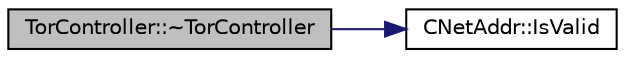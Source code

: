 digraph "TorController::~TorController"
{
  edge [fontname="Helvetica",fontsize="10",labelfontname="Helvetica",labelfontsize="10"];
  node [fontname="Helvetica",fontsize="10",shape=record];
  rankdir="LR";
  Node79 [label="TorController::~TorController",height=0.2,width=0.4,color="black", fillcolor="grey75", style="filled", fontcolor="black"];
  Node79 -> Node80 [color="midnightblue",fontsize="10",style="solid",fontname="Helvetica"];
  Node80 [label="CNetAddr::IsValid",height=0.2,width=0.4,color="black", fillcolor="white", style="filled",URL="$d3/dc3/class_c_net_addr.html#a6fe20b8da9701ca5dc2af078e2e8ac25"];
}
